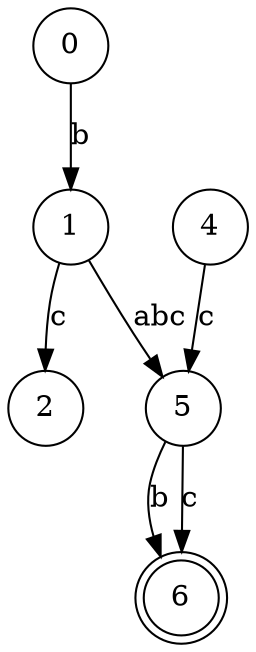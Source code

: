 digraph { 
node [shape = doublecircle]; 6 node [shape = circle]; 
0 -> 1 [ label="b", weigth="0.6"]; 
1 -> 2 [ label="c", weigth="0.6"]; 
1 -> 5 [ label="abc", weigth="0.6"]; 
4 -> 5 [ label="c", weigth="0.6"]; 
5 -> 6 [ label="b", weigth="0.6"]; 
5 -> 6 [ label="c", weigth="0.6"]; 
}